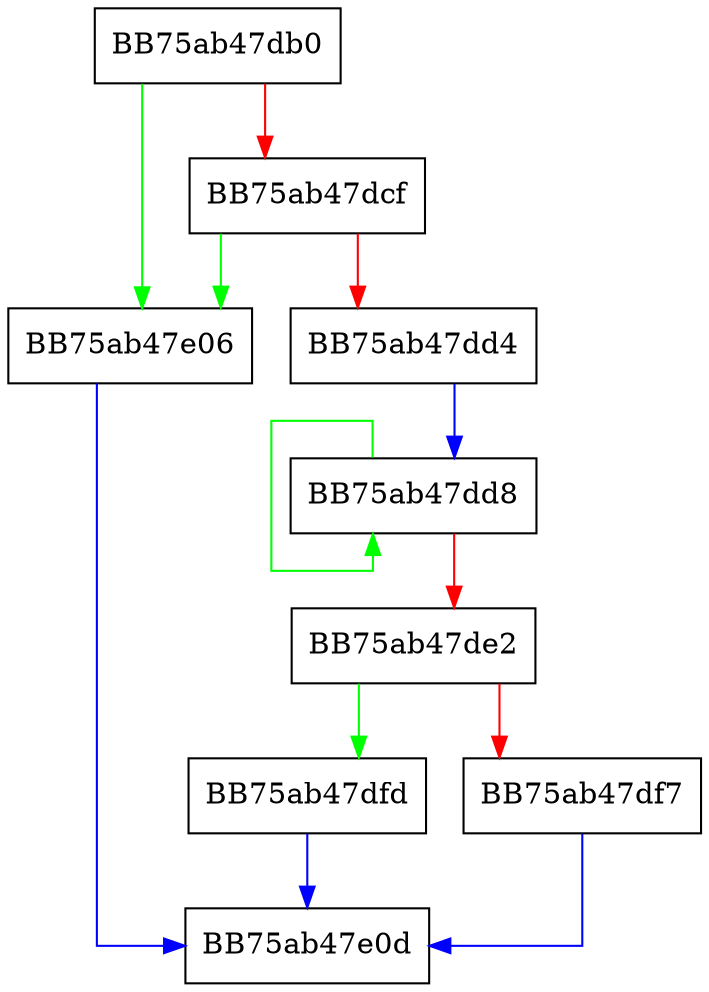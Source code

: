 digraph MatchPrefix {
  node [shape="box"];
  graph [splines=ortho];
  BB75ab47db0 -> BB75ab47e06 [color="green"];
  BB75ab47db0 -> BB75ab47dcf [color="red"];
  BB75ab47dcf -> BB75ab47e06 [color="green"];
  BB75ab47dcf -> BB75ab47dd4 [color="red"];
  BB75ab47dd4 -> BB75ab47dd8 [color="blue"];
  BB75ab47dd8 -> BB75ab47dd8 [color="green"];
  BB75ab47dd8 -> BB75ab47de2 [color="red"];
  BB75ab47de2 -> BB75ab47dfd [color="green"];
  BB75ab47de2 -> BB75ab47df7 [color="red"];
  BB75ab47df7 -> BB75ab47e0d [color="blue"];
  BB75ab47dfd -> BB75ab47e0d [color="blue"];
  BB75ab47e06 -> BB75ab47e0d [color="blue"];
}